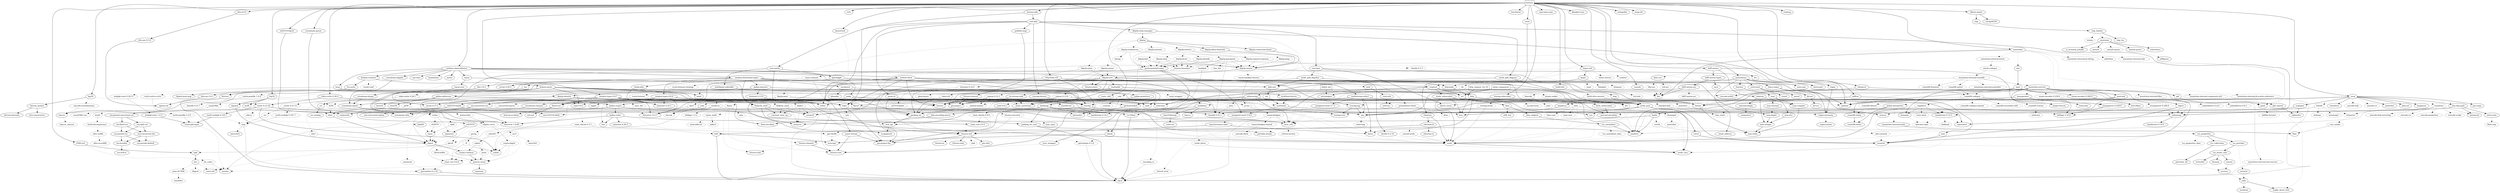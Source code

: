 digraph {
    0 [ label = "hermes" shape = box]
    1 [ label = "http_request_rte_01" shape = box]
    2 [ label = "failed_init" shape = box]
    3 [ label = "sleep_component" shape = box]
    4 [ label = "anyhow" ]
    5 [ label = "bip32" ]
    6 [ label = "bip39" ]
    7 [ label = "blake2b_simd" ]
    8 [ label = "blosc-src" ]
    9 [ label = "build-info" ]
    10 [ label = "cardano-blockchain-types" ]
    11 [ label = "cardano-chain-follower" ]
    12 [ label = "catalyst-types 0.0.7" ]
    13 [ label = "chrono" ]
    14 [ label = "chrono-tz" ]
    15 [ label = "clap" ]
    16 [ label = "console" ]
    17 [ label = "coset" ]
    18 [ label = "crossbeam-queue" ]
    19 [ label = "ctrlc" ]
    20 [ label = "dashmap" ]
    21 [ label = "derive_more" ]
    22 [ label = "dirs 6.0.0" ]
    23 [ label = "ed25519-bip32" ]
    24 [ label = "ed25519-dalek" ]
    25 [ label = "hdf5-metno" ]
    26 [ label = "hermes-ipfs" ]
    27 [ label = "hex" ]
    28 [ label = "hex-literal" ]
    29 [ label = "hmac" ]
    30 [ label = "http-body-util" ]
    31 [ label = "hyper" ]
    32 [ label = "hyper-util" ]
    33 [ label = "iana-time-zone" ]
    34 [ label = "jsonschema" ]
    35 [ label = "keyed-lock" ]
    36 [ label = "libsqlite3-sys" ]
    37 [ label = "libtest-mimic" ]
    38 [ label = "num-traits" ]
    39 [ label = "num_cpus" ]
    40 [ label = "once_cell" ]
    41 [ label = "orx-concurrent-vec" ]
    42 [ label = "pbkdf2" ]
    43 [ label = "rand 0.9.2" ]
    44 [ label = "rayon" ]
    45 [ label = "regex" ]
    46 [ label = "reqwest" ]
    47 [ label = "rustls 0.23.34" ]
    48 [ label = "rusty_ulid" ]
    49 [ label = "saffron" ]
    50 [ label = "serde" ]
    51 [ label = "serde_json" ]
    52 [ label = "sha2" ]
    53 [ label = "stringzilla" ]
    54 [ label = "temp-dir" ]
    55 [ label = "thiserror 2.0.17" ]
    56 [ label = "tokio" ]
    57 [ label = "tokio-rustls 0.26.4" ]
    58 [ label = "tracing" ]
    59 [ label = "tracing-subscriber" ]
    60 [ label = "traitreg" ]
    61 [ label = "url" ]
    62 [ label = "usvg" ]
    63 [ label = "uuid" ]
    64 [ label = "wasmprinter" ]
    65 [ label = "wasmtime" ]
    66 [ label = "wat" ]
    67 [ label = "webpki-roots 1.0.3" ]
    68 [ label = "x509-cert" ]
    69 [ label = "wit-bindgen" ]
    70 [ label = "bs58" ]
    71 [ label = "k256" style = dashed]
    72 [ label = "rand_core 0.6.4" ]
    73 [ label = "ripemd" ]
    74 [ label = "secp256k1" style = dashed]
    75 [ label = "subtle" ]
    76 [ label = "zeroize" ]
    77 [ label = "bitcoin_hashes" ]
    78 [ label = "unicode-normalization" style = dashed]
    79 [ label = "arrayref" ]
    80 [ label = "arrayvec" ]
    81 [ label = "constant_time_eq" ]
    82 [ label = "libz-sys" style = dashed]
    83 [ label = "lz4-sys" style = dashed]
    84 [ label = "zstd-sys" ]
    85 [ label = "bincode" style = dashed]
    86 [ label = "build-info-common" style = dashed]
    87 [ label = "catalyst-types 0.0.6" ]
    88 [ label = "cbork-utils" ]
    89 [ label = "dirs 5.0.1" ]
    90 [ label = "minicbor 0.25.1" ]
    91 [ label = "num-bigint" ]
    92 [ label = "ouroboros" ]
    93 [ label = "pallas-addresses" ]
    94 [ label = "pallas-codec" ]
    95 [ label = "pallas-crypto" ]
    96 [ label = "pallas-primitives" ]
    97 [ label = "pallas-traverse" ]
    98 [ label = "strum 0.26.3" ]
    99 [ label = "cpu-time" ]
    100 [ label = "crossbeam-channel" ]
    101 [ label = "crossbeam-epoch" ]
    102 [ label = "crossbeam-skiplist" ]
    103 [ label = "futures" ]
    104 [ label = "hickory-resolver" ]
    105 [ label = "http" ]
    106 [ label = "humantime" ]
    107 [ label = "memx" ]
    108 [ label = "mithril-client" ]
    109 [ label = "moka" ]
    110 [ label = "tar" ]
    111 [ label = "thiserror 1.0.69" ]
    112 [ label = "tracing-log" ]
    113 [ label = "ureq" ]
    114 [ label = "zstd" ]
    115 [ label = "base64-url" ]
    116 [ label = "fluent-uri" ]
    117 [ label = "strum 0.27.2" ]
    118 [ label = "phf" ]
    119 [ label = "clap_builder" ]
    120 [ label = "libc" ]
    121 [ label = "unicode-width" ]
    122 [ label = "ciborium" ]
    123 [ label = "ciborium-io" ]
    124 [ label = "crossbeam-utils" ]
    125 [ label = "cfg-if" ]
    126 [ label = "hashbrown 0.14.5" ]
    127 [ label = "lock_api" ]
    128 [ label = "parking_lot_core" ]
    129 [ label = "dirs-sys 0.5.0" ]
    130 [ label = "cryptoxide" ]
    131 [ label = "curve25519-dalek" ]
    132 [ label = "ed25519" ]
    133 [ label = "bitflags 2.10.0" ]
    134 [ label = "hdf5-metno-sys" ]
    135 [ label = "hdf5-metno-types" ]
    136 [ label = "ndarray" ]
    137 [ label = "ipld-core" ]
    138 [ label = "rust-ipfs" ]
    139 [ label = "digest" ]
    140 [ label = "bytes" ]
    141 [ label = "futures-core" ]
    142 [ label = "http-body" ]
    143 [ label = "pin-project-lite" ]
    144 [ label = "atomic-waker" style = dashed]
    145 [ label = "futures-channel" ]
    146 [ label = "h2" style = dashed]
    147 [ label = "httparse" style = dashed]
    148 [ label = "httpdate" style = dashed]
    149 [ label = "itoa" ]
    150 [ label = "pin-utils" ]
    151 [ label = "smallvec" ]
    152 [ label = "want" style = dashed]
    153 [ label = "base64 0.22.1" ]
    154 [ label = "futures-util" ]
    155 [ label = "ipnet" ]
    156 [ label = "percent-encoding" ]
    157 [ label = "socket2" style = dashed]
    158 [ label = "tower-service" style = dashed]
    159 [ label = "ahash" ]
    160 [ label = "bytecount" ]
    161 [ label = "email_address" ]
    162 [ label = "fancy-regex" ]
    163 [ label = "fraction" ]
    164 [ label = "idna" ]
    165 [ label = "num-cmp" ]
    166 [ label = "referencing" ]
    167 [ label = "regex-syntax" ]
    168 [ label = "uuid-simd" ]
    169 [ label = "parking_lot" ]
    170 [ label = "anstream" ]
    171 [ label = "anstyle" ]
    172 [ label = "escape8259" ]
    173 [ label = "critical-section" style = dashed]
    174 [ label = "portable-atomic" ]
    175 [ label = "orx-concurrent-option" ]
    176 [ label = "orx-fixed-vec" ]
    177 [ label = "orx-pinned-concurrent-col" ]
    178 [ label = "orx-pinned-vec" ]
    179 [ label = "orx-pseudo-default" ]
    180 [ label = "orx-split-vec" ]
    181 [ label = "rand_chacha 0.9.0" style = dashed]
    182 [ label = "rand_core 0.9.3" ]
    183 [ label = "either" ]
    184 [ label = "rayon-core" ]
    185 [ label = "aho-corasick" style = dashed]
    186 [ label = "memchr" ]
    187 [ label = "regex-automata" ]
    188 [ label = "serde_urlencoded" ]
    189 [ label = "sync_wrapper" ]
    190 [ label = "brotli" style = dashed]
    191 [ label = "brotli-decompressor" style = dashed]
    192 [ label = "log" ]
    193 [ label = "ring" style = dashed]
    194 [ label = "rustls-pki-types" ]
    195 [ label = "rustls-webpki 0.103.7" ]
    196 [ label = "zlib-rs" style = dashed]
    197 [ label = "rand 0.8.5" ]
    198 [ label = "time" style = dashed]
    199 [ label = "nom" ]
    200 [ label = "serde_core" ]
    201 [ label = "ryu" ]
    202 [ label = "mio" style = dashed]
    203 [ label = "tracing-core" ]
    204 [ label = "matchers" style = dashed]
    205 [ label = "nu-ansi-term" style = dashed]
    206 [ label = "sharded-slab" style = dashed]
    207 [ label = "thread_local" style = dashed]
    208 [ label = "tracing-serde" style = dashed]
    209 [ label = "form_urlencoded" ]
    210 [ label = "data-url" ]
    211 [ label = "flate2" ]
    212 [ label = "fontdb" style = dashed]
    213 [ label = "imagesize" ]
    214 [ label = "kurbo" ]
    215 [ label = "pico-args" ]
    216 [ label = "roxmltree" ]
    217 [ label = "rustybuzz" style = dashed]
    218 [ label = "simplecss" ]
    219 [ label = "siphasher" ]
    220 [ label = "strict-num" ]
    221 [ label = "svgtypes" ]
    222 [ label = "tiny-skia-path" ]
    223 [ label = "unicode-bidi" style = dashed]
    224 [ label = "unicode-script" style = dashed]
    225 [ label = "unicode-vo" style = dashed]
    226 [ label = "xmlwriter" ]
    227 [ label = "termcolor" ]
    228 [ label = "wasmparser 0.239.0" ]
    229 [ label = "addr2line" style = dashed]
    230 [ label = "bumpalo" ]
    231 [ label = "encoding_rs" style = dashed]
    232 [ label = "gimli" ]
    233 [ label = "hashbrown 0.15.5" ]
    234 [ label = "indexmap" ]
    235 [ label = "object" ]
    236 [ label = "postcard" ]
    237 [ label = "pulley-interpreter" ]
    238 [ label = "semver" ]
    239 [ label = "target-lexicon" ]
    240 [ label = "wasmtime-environ" ]
    241 [ label = "wasmtime-internal-asm-macros" style = dashed]
    242 [ label = "wasmtime-internal-component-util" style = dashed]
    243 [ label = "wasmtime-internal-cranelift" style = dashed]
    244 [ label = "wasmtime-internal-fiber" style = dashed]
    245 [ label = "wasmtime-internal-jit-debug" style = dashed]
    246 [ label = "wasmtime-internal-jit-icache-coherence" style = dashed]
    247 [ label = "wasmtime-internal-math" ]
    248 [ label = "wasmtime-internal-slab" style = dashed]
    249 [ label = "wasmtime-internal-unwinder" style = dashed]
    250 [ label = "wasmtime-internal-winch" style = dashed]
    251 [ label = "wast" ]
    252 [ label = "const-oid" ]
    253 [ label = "der" ]
    254 [ label = "spki" ]
    255 [ label = "tls_codec" style = dashed]
    256 [ label = "tinyvec" ]
    257 [ label = "ecdsa" style = dashed]
    258 [ label = "elliptic-curve" style = dashed]
    259 [ label = "signature" ]
    260 [ label = "getrandom 0.2.16" ]
    261 [ label = "secp256k1-sys" style = dashed]
    262 [ label = "bitcoin-internals" ]
    263 [ label = "hex-conservative" ]
    264 [ label = "unty" style = dashed]
    265 [ label = "dirs-sys 0.4.1" ]
    266 [ label = "half" ]
    267 [ label = "num-integer" ]
    268 [ label = "aliasable" ]
    269 [ label = "static_assertions" ]
    270 [ label = "base58" ]
    271 [ label = "bech32" ]
    272 [ label = "crc" ]
    273 [ label = "minicbor 0.26.5" ]
    274 [ label = "itertools 0.13.0" ]
    275 [ label = "futures-executor" style = dashed]
    276 [ label = "futures-io" ]
    277 [ label = "futures-sink" ]
    278 [ label = "futures-task" ]
    279 [ label = "hickory-proto" ]
    280 [ label = "lru-cache" ]
    281 [ label = "resolv-conf" style = dashed]
    282 [ label = "rustls 0.21.12" style = dashed]
    283 [ label = "tokio-rustls 0.24.1" style = dashed]
    284 [ label = "fnv" ]
    285 [ label = "flume" style = dashed]
    286 [ label = "slog" ]
    287 [ label = "equivalent" ]
    288 [ label = "tagptr" ]
    289 [ label = "filetime" ]
    290 [ label = "rustls-native-certs" style = dashed]
    291 [ label = "webpki-roots 0.26.11" style = dashed]
    292 [ label = "zstd-safe" ]
    293 [ label = "borrow-or-share" ]
    294 [ label = "ref-cast" ]
    295 [ label = "phf_shared" ]
    296 [ label = "clap_lex" ]
    297 [ label = "strsim" style = dashed]
    298 [ label = "ciborium-ll" ]
    299 [ label = "scopeguard" ]
    300 [ label = "option-ext" ]
    301 [ label = "pkcs8" style = dashed]
    302 [ label = "hdf5-metno-src" style = dashed]
    303 [ label = "ascii" ]
    304 [ label = "matrixmultiply" ]
    305 [ label = "num-complex" ]
    306 [ label = "rawpointer" ]
    307 [ label = "cid" ]
    308 [ label = "serde_bytes" style = dashed]
    309 [ label = "async-rt" ]
    310 [ label = "async-stream" ]
    311 [ label = "asynchronous-codec" ]
    312 [ label = "futures-timeout" ]
    313 [ label = "hkdf" style = dashed]
    314 [ label = "ipld-dagpb" ]
    315 [ label = "libp2p-allow-block-list" ]
    316 [ label = "libp2p-connection-limits" ]
    317 [ label = "libp2p-relay-manager" ]
    318 [ label = "multibase" ]
    319 [ label = "multihash" ]
    320 [ label = "multihash-codetable" ]
    321 [ label = "multihash-derive" ]
    322 [ label = "p256" style = dashed]
    323 [ label = "pem" style = dashed]
    324 [ label = "pollable-map" ]
    325 [ label = "quick-protobuf" ]
    326 [ label = "quick-protobuf-codec" ]
    327 [ label = "rand_chacha 0.3.1" style = dashed]
    328 [ label = "rust-ipns" ]
    329 [ label = "rust-unixfs" ]
    330 [ label = "sec1" style = dashed]
    331 [ label = "serde_ipld_dagcbor" ]
    332 [ label = "serde_ipld_dagjson" ]
    333 [ label = "tracing-futures" ]
    334 [ label = "unsigned-varint 0.8.0" ]
    335 [ label = "web-time" ]
    336 [ label = "block-buffer" style = dashed]
    337 [ label = "crypto-common" ]
    338 [ label = "slab" style = dashed]
    339 [ label = "tokio-util" style = dashed]
    340 [ label = "try-lock" style = dashed]
    341 [ label = "getrandom 0.3.4" style = dashed]
    342 [ label = "zerocopy" ]
    343 [ label = "bit-set" ]
    344 [ label = "lazy_static" style = dashed]
    345 [ label = "num" ]
    346 [ label = "idna_adapter" ]
    347 [ label = "utf8_iter" ]
    348 [ label = "outref" ]
    349 [ label = "vsimd" ]
    350 [ label = "anstyle-parse" ]
    351 [ label = "anstyle-query" style = dashed]
    352 [ label = "colorchoice" ]
    353 [ label = "is_terminal_polyfill" ]
    354 [ label = "utf8parse" ]
    355 [ label = "orx-concurrent-iter" ]
    356 [ label = "orx-iterable" ]
    357 [ label = "ppv-lite86" style = dashed]
    358 [ label = "crossbeam-deque" ]
    359 [ label = "alloc-no-stdlib" style = dashed]
    360 [ label = "alloc-stdlib" style = dashed]
    361 [ label = "value-bag" style = dashed]
    362 [ label = "untrusted" ]
    363 [ label = "deranged" style = dashed]
    364 [ label = "num-conv" style = dashed]
    365 [ label = "powerfmt" style = dashed]
    366 [ label = "time-core" style = dashed]
    367 [ label = "crc32fast" ]
    368 [ label = "miniz_oxide" style = dashed]
    369 [ label = "memmap2" style = dashed]
    370 [ label = "slotmap" style = dashed]
    371 [ label = "ttf-parser" style = dashed]
    372 [ label = "euclid" style = dashed]
    373 [ label = "bytemuck" ]
    374 [ label = "core_maths" style = dashed]
    375 [ label = "unicode-bidi-mirroring" style = dashed]
    376 [ label = "unicode-ccc" style = dashed]
    377 [ label = "unicode-properties" style = dashed]
    378 [ label = "float-cmp" style = dashed]
    379 [ label = "allocator-api2" style = dashed]
    380 [ label = "fallible-iterator" style = dashed]
    381 [ label = "stable_deref_trait" ]
    382 [ label = "foldhash" style = dashed]
    383 [ label = "hashbrown 0.16.0" ]
    384 [ label = "cobs" ]
    385 [ label = "embedded-io 0.4.0" style = dashed]
    386 [ label = "embedded-io 0.6.1" style = dashed]
    387 [ label = "cranelift-bitset" ]
    388 [ label = "cranelift-entity" ]
    389 [ label = "wasm-encoder 0.239.0" style = dashed]
    390 [ label = "cranelift-codegen" style = dashed]
    391 [ label = "cranelift-control" style = dashed]
    392 [ label = "cranelift-frontend" style = dashed]
    393 [ label = "cranelift-native" style = dashed]
    394 [ label = "itertools 0.14.0" style = dashed]
    395 [ label = "libm" ]
    396 [ label = "winch-codegen" style = dashed]
    397 [ label = "leb128fmt" ]
    398 [ label = "wasm-encoder 0.240.0" ]
    399 [ label = "flagset" style = dashed]
    400 [ label = "pem-rfc7468" style = dashed]
    401 [ label = "base64ct" style = dashed]
    402 [ label = "tinyvec_macros" style = dashed]
    403 [ label = "rfc6979" style = dashed]
    404 [ label = "base16ct" style = dashed]
    405 [ label = "crypto-bigint" style = dashed]
    406 [ label = "ff" style = dashed]
    407 [ label = "generic-array" ]
    408 [ label = "group" style = dashed]
    409 [ label = "crc-catalog" ]
    410 [ label = "data-encoding" ]
    411 [ label = "rustls-pemfile 1.0.4" style = dashed]
    412 [ label = "linked-hash-map" ]
    413 [ label = "rustls-webpki 0.101.7" style = dashed]
    414 [ label = "sct" style = dashed]
    415 [ label = "nanorand" style = dashed]
    416 [ label = "spin" style = dashed]
    417 [ label = "erased-serde" style = dashed]
    418 [ label = "rustls-pemfile 2.2.0" style = dashed]
    419 [ label = "core2" ]
    420 [ label = "pin-project" ]
    421 [ label = "libp2p-core" ]
    422 [ label = "libp2p-identity" ]
    423 [ label = "libp2p-swarm" ]
    424 [ label = "libp2p" ]
    425 [ label = "base-x" ]
    426 [ label = "base256emoji" ]
    427 [ label = "data-encoding-macro" ]
    428 [ label = "blake2s_simd" style = dashed]
    429 [ label = "blake3" style = dashed]
    430 [ label = "sha1" style = dashed]
    431 [ label = "sha3" style = dashed]
    432 [ label = "strobe-rs" style = dashed]
    433 [ label = "primeorder" style = dashed]
    434 [ label = "byteorder" ]
    435 [ label = "cbor4ii 0.2.14" ]
    436 [ label = "typenum" ]
    437 [ label = "bit-vec" ]
    438 [ label = "num-iter" ]
    439 [ label = "num-rational" ]
    440 [ label = "icu_normalizer" ]
    441 [ label = "icu_properties" ]
    442 [ label = "orx-self-or" ]
    443 [ label = "adler2" style = dashed]
    444 [ label = "simd-adler32" style = dashed]
    445 [ label = "cranelift-assembler-x64" style = dashed]
    446 [ label = "cranelift-bforest" style = dashed]
    447 [ label = "cranelift-codegen-shared" style = dashed]
    448 [ label = "regalloc2" style = dashed]
    449 [ label = "rustc-hash" style = dashed]
    450 [ label = "arbitrary" style = dashed]
    451 [ label = "wasmparser 0.240.0" style = dashed]
    452 [ label = "base64 0.21.7" style = dashed]
    453 [ label = "futures-timer" ]
    454 [ label = "multiaddr" ]
    455 [ label = "multistream-select" ]
    456 [ label = "rw-stream-sink" ]
    457 [ label = "asn1_der" style = dashed]
    458 [ label = "lru" ]
    459 [ label = "wasm-bindgen-futures" style = dashed]
    460 [ label = "libp2p-autonat" style = dashed]
    461 [ label = "libp2p-dcutr" style = dashed]
    462 [ label = "libp2p-gossipsub" style = dashed]
    463 [ label = "libp2p-identify" style = dashed]
    464 [ label = "libp2p-kad" style = dashed]
    465 [ label = "libp2p-metrics" style = dashed]
    466 [ label = "libp2p-noise" style = dashed]
    467 [ label = "libp2p-ping" style = dashed]
    468 [ label = "libp2p-pnet" style = dashed]
    469 [ label = "libp2p-relay" style = dashed]
    470 [ label = "libp2p-rendezvous" style = dashed]
    471 [ label = "libp2p-request-response" style = dashed]
    472 [ label = "libp2p-yamux" style = dashed]
    473 [ label = "const-str" ]
    474 [ label = "keccak" style = dashed]
    475 [ label = "bitflags 1.3.2" style = dashed]
    476 [ label = "icu_collections" ]
    477 [ label = "icu_normalizer_data" style = dashed]
    478 [ label = "icu_provider" ]
    479 [ label = "zerovec" ]
    480 [ label = "icu_locale_core" ]
    481 [ label = "icu_properties_data" style = dashed]
    482 [ label = "zerotrie" ]
    483 [ label = "gloo-timers" style = dashed]
    484 [ label = "send_wrapper" style = dashed]
    485 [ label = "unsigned-varint 0.7.2" ]
    486 [ label = "js-sys" style = dashed]
    487 [ label = "wasm-bindgen" style = dashed]
    488 [ label = "futures-bounded" style = dashed]
    489 [ label = "async-channel" style = dashed]
    490 [ label = "hashlink" style = dashed]
    491 [ label = "hex_fmt" style = dashed]
    492 [ label = "uint" style = dashed]
    493 [ label = "prometheus-client" style = dashed]
    494 [ label = "x25519-dalek" style = dashed]
    495 [ label = "salsa20" style = dashed]
    496 [ label = "bimap" style = dashed]
    497 [ label = "cbor4ii 0.3.3" style = dashed]
    498 [ label = "yamux 0.12.1" style = dashed]
    499 [ label = "yamux 0.13.8" style = dashed]
    500 [ label = "potential_utf" ]
    501 [ label = "yoke" ]
    502 [ label = "zerofrom" ]
    503 [ label = "writeable" ]
    504 [ label = "litemap" ]
    505 [ label = "tinystr" ]
    506 [ label = "wasm-bindgen-shared" style = dashed]
    507 [ label = "concurrent-queue" style = dashed]
    508 [ label = "event-listener-strategy" style = dashed]
    509 [ label = "crunchy" style = dashed]
    510 [ label = "dtoa" style = dashed]
    511 [ label = "cipher" style = dashed]
    512 [ label = "nohash-hasher" style = dashed]
    513 [ label = "unicode-ident" style = dashed]
    514 [ label = "event-listener" style = dashed]
    515 [ label = "inout" style = dashed]
    0 -> 5 [ ]
    0 -> 6 [ ]
    0 -> 9 [ ]
    0 -> 11 [ ]
    0 -> 12 [ ]
    0 -> 14 [ ]
    0 -> 16 [ ]
    0 -> 17 [ ]
    0 -> 18 [ ]
    0 -> 19 [ ]
    0 -> 22 [ ]
    0 -> 23 [ ]
    0 -> 25 [ ]
    0 -> 26 [ ]
    0 -> 28 [ ]
    0 -> 30 [ ]
    0 -> 32 [ ]
    0 -> 33 [ ]
    0 -> 34 [ ]
    0 -> 35 [ ]
    0 -> 36 [ ]
    0 -> 37 [ ]
    0 -> 48 [ ]
    0 -> 49 [ ]
    0 -> 53 [ ]
    0 -> 54 [ ]
    0 -> 57 [ ]
    0 -> 59 [ ]
    0 -> 60 [ ]
    0 -> 62 [ ]
    0 -> 65 [ ]
    0 -> 68 [ ]
    1 -> 51 [ ]
    1 -> 61 [ ]
    1 -> 69 [ ]
    2 -> 69 [ ]
    3 -> 51 [ ]
    3 -> 61 [ ]
    3 -> 69 [ ]
    5 -> 70 [ ]
    5 -> 71 [ style = dotted]
    5 -> 42 [ style = dotted]
    5 -> 73 [ ]
    5 -> 74 [ style = dotted]
    6 -> 77 [ ]
    6 -> 50 [ style = dotted]
    6 -> 78 [ style = dotted]
    7 -> 79 [ ]
    7 -> 80 [ ]
    7 -> 81 [ ]
    8 -> 82 [ style = dotted]
    8 -> 83 [ style = dotted]
    8 -> 84 [ style = dotted]
    9 -> 85 [ style = dotted]
    9 -> 86 [ style = dotted]
    10 -> 4 [ ]
    10 -> 7 [ ]
    10 -> 87 [ ]
    10 -> 88 [ ]
    10 -> 20 [ ]
    10 -> 89 [ ]
    10 -> 91 [ ]
    10 -> 92 [ ]
    10 -> 97 [ ]
    10 -> 98 [ ]
    11 -> 10 [ ]
    11 -> 99 [ ]
    11 -> 102 [ ]
    11 -> 104 [ ]
    11 -> 106 [ ]
    11 -> 107 [ ]
    11 -> 108 [ ]
    11 -> 109 [ ]
    11 -> 44 [ ]
    11 -> 112 [ ]
    11 -> 113 [ ]
    12 -> 115 [ ]
    12 -> 13 [ ]
    12 -> 24 [ ]
    12 -> 116 [ ]
    12 -> 90 [ ]
    12 -> 41 [ ]
    12 -> 117 [ ]
    12 -> 55 [ ]
    12 -> 58 [ ]
    12 -> 63 [ ]
    13 -> 38 [ ]
    13 -> 50 [ style = dotted]
    14 -> 13 [ ]
    14 -> 118 [ ]
    15 -> 119 [ ]
    16 -> 120 [ style = dotted]
    16 -> 40 [ style = dotted]
    16 -> 121 [ style = dotted]
    17 -> 122 [ ]
    18 -> 124 [ ]
    20 -> 124 [ ]
    20 -> 126 [ ]
    20 -> 127 [ ]
    20 -> 40 [ ]
    20 -> 128 [ ]
    22 -> 129 [ ]
    23 -> 130 [ ]
    24 -> 131 [ ]
    24 -> 132 [ ]
    24 -> 52 [ ]
    25 -> 133 [ ]
    25 -> 8 [ style = dotted]
    25 -> 135 [ ]
    25 -> 136 [ ]
    26 -> 138 [ ]
    26 -> 56 [ ]
    29 -> 139 [ ]
    30 -> 141 [ ]
    30 -> 142 [ ]
    30 -> 143 [ ]
    31 -> 146 [ style = dotted]
    31 -> 142 [ ]
    31 -> 147 [ style = dotted]
    31 -> 148 [ style = dotted]
    31 -> 152 [ style = dotted]
    32 -> 153 [ style = dotted]
    32 -> 31 [ ]
    32 -> 155 [ style = dotted]
    32 -> 120 [ style = dotted]
    32 -> 156 [ style = dotted]
    32 -> 157 [ style = dotted]
    32 -> 158 [ style = dotted]
    34 -> 160 [ ]
    34 -> 161 [ ]
    34 -> 162 [ ]
    34 -> 163 [ ]
    34 -> 165 [ ]
    34 -> 166 [ ]
    34 -> 45 [ ]
    34 -> 46 [ style = dotted]
    34 -> 168 [ ]
    35 -> 56 [ style = dotted]
    37 -> 15 [ ]
    37 -> 172 [ ]
    40 -> 173 [ style = dotted]
    40 -> 174 [ style = dotted]
    41 -> 175 [ ]
    41 -> 177 [ ]
    41 -> 50 [ style = dotted]
    42 -> 29 [ style = dotted]
    43 -> 181 [ style = dotted]
    44 -> 183 [ ]
    44 -> 184 [ ]
    45 -> 187 [ ]
    46 -> 153 [ ]
    46 -> 154 [ style = dotted]
    46 -> 105 [ ]
    46 -> 51 [ style = dotted]
    46 -> 188 [ ]
    46 -> 189 [ ]
    46 -> 61 [ ]
    47 -> 190 [ style = dotted]
    47 -> 192 [ style = dotted]
    47 -> 40 [ ]
    47 -> 195 [ ]
    47 -> 75 [ ]
    47 -> 196 [ style = dotted]
    48 -> 197 [ style = dotted]
    48 -> 198 [ style = dotted]
    49 -> 13 [ ]
    49 -> 199 [ ]
    50 -> 200 [ ]
    51 -> 149 [ ]
    51 -> 186 [ ]
    51 -> 201 [ ]
    51 -> 200 [ ]
    52 -> 139 [ ]
    56 -> 140 [ style = dotted]
    56 -> 202 [ style = dotted]
    56 -> 169 [ style = dotted]
    56 -> 143 [ ]
    57 -> 47 [ ]
    57 -> 56 [ ]
    58 -> 192 [ style = dotted]
    58 -> 143 [ ]
    58 -> 203 [ ]
    59 -> 204 [ style = dotted]
    59 -> 205 [ style = dotted]
    59 -> 51 [ style = dotted]
    59 -> 206 [ style = dotted]
    59 -> 151 [ style = dotted]
    59 -> 207 [ style = dotted]
    59 -> 198 [ style = dotted]
    59 -> 58 [ style = dotted]
    59 -> 112 [ style = dotted]
    59 -> 208 [ style = dotted]
    61 -> 209 [ ]
    61 -> 164 [ ]
    62 -> 153 [ ]
    62 -> 210 [ ]
    62 -> 211 [ ]
    62 -> 212 [ style = dotted]
    62 -> 213 [ ]
    62 -> 215 [ ]
    62 -> 216 [ ]
    62 -> 217 [ style = dotted]
    62 -> 218 [ ]
    62 -> 221 [ ]
    62 -> 222 [ ]
    62 -> 223 [ style = dotted]
    62 -> 225 [ style = dotted]
    62 -> 226 [ ]
    63 -> 50 [ style = dotted]
    64 -> 4 [ ]
    64 -> 227 [ ]
    64 -> 228 [ ]
    65 -> 229 [ style = dotted]
    65 -> 231 [ style = dotted]
    65 -> 120 [ ]
    65 -> 40 [ style = dotted]
    65 -> 244 [ style = dotted]
    65 -> 245 [ style = dotted]
    65 -> 246 [ style = dotted]
    65 -> 248 [ style = dotted]
    65 -> 250 [ style = dotted]
    65 -> 66 [ style = dotted]
    66 -> 251 [ ]
    67 -> 194 [ ]
    68 -> 254 [ ]
    68 -> 255 [ style = dotted]
    69 -> 133 [ style = dotted]
    69 -> 103 [ style = dotted]
    69 -> 40 [ style = dotted]
    70 -> 52 [ style = dotted]
    70 -> 256 [ style = dotted]
    71 -> 257 [ style = dotted]
    71 -> 40 [ style = dotted]
    71 -> 52 [ style = dotted]
    72 -> 260 [ style = dotted]
    73 -> 139 [ ]
    74 -> 261 [ style = dashed]
    77 -> 262 [ ]
    77 -> 263 [ ]
    78 -> 256 [ style = dashed]
    82 -> 120 [ style = dotted]
    83 -> 120 [ style = dashed]
    85 -> 50 [ style = dotted]
    85 -> 264 [ style = dashed]
    86 -> 13 [ style = dashed]
    86 -> 21 [ style = dashed]
    86 -> 238 [ style = dashed]
    87 -> 115 [ ]
    87 -> 13 [ ]
    87 -> 24 [ ]
    87 -> 116 [ ]
    87 -> 90 [ ]
    87 -> 41 [ ]
    87 -> 117 [ ]
    87 -> 55 [ ]
    87 -> 58 [ ]
    87 -> 63 [ ]
    88 -> 90 [ ]
    89 -> 265 [ ]
    90 -> 266 [ style = dotted]
    91 -> 267 [ ]
    92 -> 268 [ ]
    92 -> 269 [ ]
    93 -> 270 [ ]
    93 -> 271 [ ]
    93 -> 272 [ ]
    93 -> 95 [ ]
    94 -> 27 [ ]
    94 -> 273 [ ]
    94 -> 50 [ ]
    94 -> 111 [ ]
    95 -> 130 [ ]
    95 -> 94 [ ]
    95 -> 182 [ ]
    96 -> 95 [ ]
    96 -> 51 [ style = dotted]
    97 -> 274 [ ]
    97 -> 93 [ ]
    97 -> 96 [ ]
    100 -> 124 [ ]
    101 -> 124 [ ]
    102 -> 101 [ ]
    103 -> 275 [ style = dotted]
    104 -> 279 [ ]
    104 -> 280 [ ]
    104 -> 281 [ style = dotted]
    105 -> 140 [ ]
    105 -> 284 [ ]
    105 -> 149 [ ]
    108 -> 13 [ ]
    108 -> 211 [ style = dotted]
    108 -> 285 [ style = dotted]
    108 -> 103 [ ]
    108 -> 46 [ ]
    108 -> 238 [ ]
    108 -> 286 [ ]
    108 -> 117 [ ]
    108 -> 110 [ style = dotted]
    108 -> 55 [ ]
    108 -> 56 [ ]
    108 -> 63 [ ]
    108 -> 114 [ style = dotted]
    109 -> 100 [ ]
    109 -> 101 [ ]
    109 -> 287 [ ]
    109 -> 169 [ ]
    109 -> 174 [ ]
    109 -> 288 [ ]
    109 -> 63 [ ]
    110 -> 289 [ ]
    112 -> 192 [ ]
    112 -> 203 [ ]
    113 -> 153 [ ]
    113 -> 211 [ style = dotted]
    113 -> 47 [ style = dotted]
    113 -> 290 [ style = dotted]
    113 -> 61 [ ]
    113 -> 291 [ style = dotted]
    114 -> 292 [ ]
    115 -> 153 [ ]
    116 -> 293 [ ]
    116 -> 294 [ ]
    116 -> 50 [ style = dotted]
    118 -> 295 [ ]
    119 -> 170 [ style = dotted]
    119 -> 296 [ ]
    119 -> 297 [ style = dotted]
    122 -> 298 [ ]
    122 -> 50 [ ]
    126 -> 159 [ style = dotted]
    127 -> 299 [ ]
    128 -> 125 [ ]
    128 -> 151 [ ]
    129 -> 300 [ ]
    131 -> 139 [ style = dotted]
    132 -> 301 [ style = dotted]
    132 -> 50 [ style = dotted]
    132 -> 259 [ ]
    134 -> 302 [ style = dotted]
    134 -> 120 [ ]
    134 -> 169 [ ]
    135 -> 303 [ ]
    135 -> 134 [ ]
    136 -> 304 [ ]
    136 -> 305 [ ]
    136 -> 267 [ ]
    137 -> 307 [ ]
    138 -> 309 [ ]
    138 -> 310 [ ]
    138 -> 234 [ ]
    138 -> 317 [ ]
    138 -> 323 [ style = dotted]
    138 -> 324 [ ]
    138 -> 328 [ ]
    138 -> 329 [ ]
    138 -> 332 [ ]
    138 -> 333 [ ]
    139 -> 336 [ style = dotted]
    139 -> 252 [ style = dotted]
    139 -> 337 [ ]
    139 -> 75 [ style = dotted]
    140 -> 50 [ style = dotted]
    142 -> 105 [ ]
    145 -> 141 [ ]
    145 -> 277 [ style = dotted]
    146 -> 144 [ style = dashed]
    146 -> 105 [ style = dashed]
    146 -> 234 [ style = dashed]
    146 -> 339 [ style = dashed]
    146 -> 58 [ style = dashed]
    151 -> 50 [ style = dotted]
    152 -> 340 [ style = dashed]
    154 -> 145 [ style = dotted]
    154 -> 276 [ style = dotted]
    154 -> 278 [ ]
    154 -> 186 [ style = dotted]
    154 -> 143 [ ]
    154 -> 150 [ ]
    154 -> 338 [ style = dotted]
    159 -> 341 [ style = dotted]
    159 -> 50 [ style = dotted]
    159 -> 342 [ ]
    161 -> 50 [ style = dotted]
    162 -> 343 [ ]
    162 -> 187 [ ]
    163 -> 344 [ style = dotted]
    163 -> 345 [ ]
    164 -> 346 [ ]
    164 -> 347 [ ]
    166 -> 159 [ ]
    166 -> 116 [ ]
    166 -> 40 [ ]
    166 -> 169 [ ]
    166 -> 156 [ ]
    166 -> 51 [ ]
    168 -> 348 [ ]
    168 -> 63 [ style = dotted]
    168 -> 349 [ ]
    169 -> 127 [ ]
    169 -> 128 [ ]
    170 -> 171 [ ]
    170 -> 350 [ ]
    170 -> 351 [ style = dotted]
    170 -> 352 [ ]
    170 -> 353 [ ]
    176 -> 355 [ ]
    176 -> 178 [ ]
    177 -> 176 [ ]
    177 -> 180 [ ]
    178 -> 356 [ ]
    178 -> 179 [ ]
    180 -> 355 [ ]
    180 -> 178 [ ]
    181 -> 357 [ style = dashed]
    181 -> 182 [ style = dashed]
    182 -> 341 [ style = dotted]
    184 -> 358 [ ]
    185 -> 186 [ style = dotted]
    187 -> 185 [ style = dotted]
    187 -> 167 [ style = dotted]
    188 -> 209 [ ]
    188 -> 149 [ ]
    188 -> 201 [ ]
    188 -> 50 [ ]
    189 -> 141 [ style = dotted]
    190 -> 191 [ style = dashed]
    191 -> 360 [ style = dotted]
    192 -> 361 [ style = dotted]
    193 -> 260 [ style = dashed]
    193 -> 362 [ style = dashed]
    194 -> 76 [ style = dotted]
    195 -> 193 [ style = dotted]
    195 -> 194 [ ]
    197 -> 327 [ style = dotted]
    198 -> 363 [ style = dashed]
    198 -> 149 [ style = dotted]
    198 -> 364 [ style = dashed]
    198 -> 50 [ style = dotted]
    198 -> 366 [ style = dashed]
    199 -> 186 [ ]
    203 -> 40 [ style = dotted]
    204 -> 187 [ style = dashed]
    206 -> 344 [ style = dashed]
    207 -> 125 [ style = dashed]
    208 -> 50 [ style = dashed]
    208 -> 203 [ style = dashed]
    209 -> 156 [ ]
    211 -> 367 [ ]
    211 -> 368 [ style = dotted]
    212 -> 192 [ style = dashed]
    212 -> 369 [ style = dotted]
    212 -> 370 [ style = dashed]
    212 -> 256 [ style = dashed]
    212 -> 371 [ style = dashed]
    214 -> 80 [ ]
    214 -> 372 [ style = dotted]
    214 -> 151 [ ]
    217 -> 133 [ style = dashed]
    217 -> 373 [ style = dashed]
    217 -> 192 [ style = dashed]
    217 -> 151 [ style = dashed]
    217 -> 371 [ style = dashed]
    217 -> 375 [ style = dashed]
    217 -> 376 [ style = dashed]
    217 -> 377 [ style = dashed]
    217 -> 224 [ style = dashed]
    218 -> 192 [ ]
    220 -> 378 [ style = dotted]
    221 -> 214 [ ]
    221 -> 219 [ ]
    222 -> 79 [ ]
    222 -> 373 [ ]
    222 -> 220 [ ]
    228 -> 133 [ ]
    228 -> 233 [ style = dotted]
    228 -> 234 [ style = dotted]
    228 -> 238 [ style = dotted]
    229 -> 232 [ style = dashed]
    230 -> 379 [ style = dotted]
    231 -> 125 [ style = dashed]
    232 -> 380 [ style = dotted]
    232 -> 234 [ style = dotted]
    232 -> 381 [ style = dotted]
    233 -> 379 [ style = dotted]
    233 -> 287 [ style = dotted]
    233 -> 382 [ style = dotted]
    233 -> 50 [ style = dotted]
    234 -> 287 [ ]
    234 -> 383 [ ]
    234 -> 200 [ style = dotted]
    235 -> 367 [ style = dotted]
    235 -> 233 [ style = dotted]
    235 -> 234 [ style = dotted]
    235 -> 186 [ ]
    236 -> 384 [ ]
    236 -> 385 [ style = dotted]
    236 -> 386 [ style = dotted]
    236 -> 50 [ ]
    237 -> 387 [ ]
    237 -> 192 [ ]
    237 -> 247 [ style = dotted]
    238 -> 200 [ style = dotted]
    240 -> 388 [ ]
    240 -> 232 [ ]
    240 -> 192 [ ]
    240 -> 235 [ ]
    240 -> 236 [ ]
    240 -> 151 [ ]
    240 -> 239 [ ]
    240 -> 389 [ style = dotted]
    240 -> 64 [ style = dotted]
    240 -> 242 [ style = dotted]
    241 -> 125 [ style = dashed]
    243 -> 392 [ style = dashed]
    243 -> 393 [ style = dashed]
    243 -> 394 [ style = dashed]
    243 -> 240 [ style = dashed]
    243 -> 249 [ style = dashed]
    244 -> 4 [ style = dashed]
    244 -> 241 [ style = dashed]
    246 -> 4 [ style = dashed]
    246 -> 125 [ style = dashed]
    247 -> 395 [ ]
    249 -> 4 [ style = dashed]
    249 -> 390 [ style = dotted]
    249 -> 235 [ style = dashed]
    250 -> 396 [ style = dashed]
    251 -> 230 [ ]
    251 -> 186 [ ]
    251 -> 121 [ ]
    251 -> 398 [ ]
    253 -> 252 [ style = dotted]
    253 -> 399 [ style = dotted]
    253 -> 400 [ style = dotted]
    253 -> 76 [ style = dotted]
    254 -> 253 [ ]
    255 -> 76 [ style = dashed]
    256 -> 402 [ style = dotted]
    257 -> 258 [ style = dashed]
    257 -> 403 [ style = dotted]
    257 -> 259 [ style = dashed]
    258 -> 405 [ style = dashed]
    258 -> 139 [ style = dotted]
    258 -> 408 [ style = dotted]
    258 -> 330 [ style = dotted]
    259 -> 139 [ style = dotted]
    260 -> 125 [ ]
    265 -> 300 [ ]
    266 -> 125 [ ]
    266 -> 342 [ ]
    267 -> 38 [ ]
    272 -> 409 [ ]
    273 -> 266 [ style = dotted]
    274 -> 183 [ ]
    275 -> 154 [ style = dashed]
    275 -> 39 [ style = dotted]
    279 -> 410 [ ]
    279 -> 154 [ ]
    279 -> 155 [ ]
    279 -> 197 [ ]
    279 -> 411 [ style = dotted]
    279 -> 111 [ ]
    279 -> 256 [ ]
    279 -> 283 [ style = dotted]
    279 -> 58 [ ]
    279 -> 61 [ ]
    280 -> 412 [ ]
    282 -> 192 [ style = dotted]
    282 -> 413 [ style = dashed]
    282 -> 414 [ style = dashed]
    283 -> 282 [ style = dashed]
    283 -> 56 [ style = dashed]
    285 -> 141 [ style = dotted]
    285 -> 277 [ style = dotted]
    285 -> 415 [ style = dotted]
    285 -> 416 [ style = dashed]
    286 -> 4 [ style = dotted]
    286 -> 417 [ style = dotted]
    289 -> 125 [ ]
    290 -> 418 [ style = dashed]
    291 -> 67 [ style = dashed]
    292 -> 84 [ ]
    295 -> 219 [ ]
    298 -> 123 [ ]
    298 -> 266 [ ]
    301 -> 254 [ style = dashed]
    304 -> 306 [ ]
    305 -> 38 [ ]
    307 -> 318 [ style = dotted]
    307 -> 319 [ ]
    307 -> 308 [ style = dotted]
    308 -> 200 [ style = dashed]
    309 -> 103 [ ]
    309 -> 169 [ ]
    310 -> 141 [ ]
    310 -> 143 [ ]
    311 -> 140 [ ]
    311 -> 154 [ ]
    312 -> 103 [ ]
    312 -> 420 [ ]
    313 -> 29 [ style = dashed]
    314 -> 137 [ ]
    314 -> 325 [ ]
    314 -> 111 [ ]
    315 -> 423 [ ]
    316 -> 423 [ ]
    317 -> 4 [ ]
    317 -> 424 [ ]
    318 -> 425 [ ]
    318 -> 426 [ ]
    318 -> 427 [ ]
    319 -> 419 [ ]
    319 -> 334 [ ]
    320 -> 7 [ style = dotted]
    320 -> 428 [ style = dotted]
    320 -> 429 [ style = dotted]
    320 -> 321 [ ]
    320 -> 73 [ style = dotted]
    320 -> 430 [ style = dotted]
    320 -> 52 [ style = dotted]
    320 -> 431 [ style = dotted]
    320 -> 432 [ style = dotted]
    321 -> 319 [ ]
    322 -> 257 [ style = dotted]
    322 -> 433 [ style = dotted]
    322 -> 52 [ style = dotted]
    323 -> 153 [ style = dashed]
    323 -> 200 [ style = dotted]
    324 -> 312 [ ]
    325 -> 434 [ ]
    326 -> 325 [ ]
    326 -> 111 [ ]
    326 -> 334 [ ]
    327 -> 357 [ style = dashed]
    327 -> 72 [ style = dashed]
    328 -> 13 [ ]
    328 -> 21 [ ]
    328 -> 422 [ style = dotted]
    328 -> 331 [ ]
    329 -> 183 [ ]
    329 -> 289 [ style = dotted]
    329 -> 314 [ ]
    329 -> 320 [ ]
    330 -> 404 [ style = dotted]
    330 -> 407 [ style = dotted]
    330 -> 301 [ style = dotted]
    330 -> 75 [ style = dotted]
    331 -> 435 [ ]
    331 -> 137 [ ]
    331 -> 299 [ ]
    332 -> 137 [ ]
    332 -> 51 [ ]
    333 -> 103 [ style = dotted]
    333 -> 420 [ style = dotted]
    333 -> 58 [ ]
    334 -> 311 [ style = dotted]
    336 -> 407 [ style = dashed]
    337 -> 407 [ ]
    337 -> 72 [ style = dotted]
    339 -> 154 [ style = dotted]
    339 -> 233 [ style = dotted]
    339 -> 56 [ style = dashed]
    341 -> 125 [ style = dashed]
    343 -> 437 [ ]
    345 -> 305 [ ]
    345 -> 438 [ ]
    345 -> 439 [ ]
    346 -> 440 [ ]
    350 -> 354 [ style = dotted]
    355 -> 356 [ ]
    355 -> 179 [ ]
    356 -> 442 [ ]
    357 -> 342 [ style = dashed]
    358 -> 101 [ ]
    360 -> 359 [ style = dashed]
    363 -> 365 [ style = dotted]
    363 -> 200 [ style = dotted]
    367 -> 125 [ ]
    368 -> 443 [ style = dashed]
    368 -> 444 [ style = dotted]
    371 -> 374 [ style = dotted]
    372 -> 38 [ style = dashed]
    374 -> 395 [ style = dashed]
    384 -> 55 [ ]
    387 -> 50 [ style = dotted]
    388 -> 387 [ ]
    389 -> 397 [ style = dashed]
    389 -> 228 [ style = dotted]
    390 -> 445 [ style = dashed]
    390 -> 446 [ style = dashed]
    390 -> 447 [ style = dashed]
    390 -> 391 [ style = dashed]
    390 -> 232 [ style = dotted]
    390 -> 237 [ style = dotted]
    390 -> 448 [ style = dashed]
    390 -> 239 [ style = dashed]
    391 -> 450 [ style = dotted]
    392 -> 390 [ style = dashed]
    393 -> 390 [ style = dashed]
    394 -> 183 [ style = dashed]
    396 -> 243 [ style = dashed]
    398 -> 397 [ ]
    398 -> 451 [ style = dotted]
    400 -> 401 [ style = dashed]
    403 -> 29 [ style = dashed]
    405 -> 407 [ style = dotted]
    405 -> 72 [ style = dotted]
    405 -> 75 [ style = dashed]
    406 -> 72 [ style = dashed]
    406 -> 75 [ style = dashed]
    407 -> 436 [ ]
    407 -> 76 [ style = dotted]
    408 -> 406 [ style = dashed]
    411 -> 452 [ style = dashed]
    413 -> 193 [ style = dashed]
    414 -> 193 [ style = dashed]
    415 -> 260 [ style = dotted]
    416 -> 127 [ style = dotted]
    417 -> 50 [ style = dashed]
    418 -> 194 [ style = dashed]
    419 -> 186 [ ]
    421 -> 183 [ ]
    421 -> 284 [ ]
    421 -> 453 [ ]
    421 -> 454 [ ]
    421 -> 455 [ ]
    421 -> 169 [ ]
    421 -> 456 [ ]
    421 -> 335 [ ]
    422 -> 457 [ style = dotted]
    422 -> 70 [ style = dotted]
    422 -> 24 [ style = dotted]
    422 -> 313 [ style = dotted]
    422 -> 71 [ style = dotted]
    422 -> 319 [ style = dotted]
    422 -> 322 [ style = dotted]
    422 -> 325 [ ]
    422 -> 197 [ style = dotted]
    422 -> 55 [ style = dotted]
    422 -> 58 [ ]
    423 -> 421 [ ]
    423 -> 458 [ ]
    423 -> 459 [ style = dotted]
    424 -> 315 [ ]
    424 -> 460 [ style = dotted]
    424 -> 316 [ ]
    424 -> 465 [ style = dotted]
    424 -> 466 [ style = dotted]
    424 -> 468 [ style = dotted]
    424 -> 470 [ style = dotted]
    424 -> 472 [ style = dotted]
    426 -> 473 [ ]
    427 -> 410 [ ]
    428 -> 79 [ style = dashed]
    428 -> 80 [ style = dashed]
    428 -> 81 [ style = dashed]
    429 -> 79 [ style = dashed]
    429 -> 80 [ style = dashed]
    429 -> 125 [ style = dashed]
    429 -> 81 [ style = dashed]
    430 -> 139 [ style = dashed]
    431 -> 139 [ style = dashed]
    431 -> 474 [ style = dashed]
    432 -> 475 [ style = dashed]
    432 -> 434 [ style = dashed]
    432 -> 474 [ style = dashed]
    432 -> 75 [ style = dashed]
    432 -> 76 [ style = dashed]
    433 -> 258 [ style = dashed]
    435 -> 50 [ style = dotted]
    438 -> 267 [ ]
    439 -> 91 [ style = dotted]
    440 -> 477 [ style = dotted]
    440 -> 441 [ style = dotted]
    440 -> 151 [ ]
    441 -> 476 [ ]
    441 -> 481 [ style = dotted]
    441 -> 478 [ ]
    446 -> 388 [ style = dashed]
    448 -> 230 [ style = dashed]
    448 -> 233 [ style = dashed]
    448 -> 192 [ style = dashed]
    448 -> 449 [ style = dashed]
    448 -> 151 [ style = dashed]
    451 -> 133 [ style = dashed]
    451 -> 234 [ style = dotted]
    451 -> 238 [ style = dotted]
    453 -> 483 [ style = dotted]
    453 -> 484 [ style = dotted]
    454 -> 79 [ ]
    454 -> 422 [ ]
    454 -> 318 [ ]
    454 -> 269 [ ]
    454 -> 61 [ style = dotted]
    455 -> 140 [ ]
    455 -> 103 [ ]
    455 -> 192 [ ]
    455 -> 420 [ ]
    455 -> 151 [ ]
    455 -> 485 [ ]
    456 -> 103 [ ]
    456 -> 420 [ ]
    456 -> 269 [ ]
    458 -> 233 [ style = dotted]
    459 -> 486 [ style = dashed]
    460 -> 471 [ style = dotted]
    460 -> 326 [ style = dashed]
    461 -> 488 [ style = dashed]
    461 -> 423 [ style = dashed]
    461 -> 326 [ style = dashed]
    462 -> 489 [ style = dashed]
    462 -> 153 [ style = dashed]
    462 -> 490 [ style = dashed]
    462 -> 491 [ style = dashed]
    462 -> 423 [ style = dashed]
    462 -> 326 [ style = dashed]
    462 -> 45 [ style = dashed]
    463 -> 488 [ style = dashed]
    463 -> 423 [ style = dashed]
    463 -> 326 [ style = dashed]
    464 -> 488 [ style = dashed]
    464 -> 423 [ style = dashed]
    464 -> 326 [ style = dashed]
    464 -> 492 [ style = dashed]
    465 -> 461 [ style = dotted]
    465 -> 462 [ style = dotted]
    465 -> 463 [ style = dotted]
    465 -> 464 [ style = dotted]
    465 -> 467 [ style = dotted]
    465 -> 469 [ style = dotted]
    465 -> 493 [ style = dashed]
    466 -> 421 [ style = dashed]
    466 -> 494 [ style = dashed]
    467 -> 423 [ style = dashed]
    468 -> 103 [ style = dashed]
    468 -> 420 [ style = dashed]
    468 -> 197 [ style = dashed]
    468 -> 495 [ style = dashed]
    468 -> 431 [ style = dashed]
    468 -> 58 [ style = dashed]
    469 -> 488 [ style = dashed]
    469 -> 423 [ style = dashed]
    469 -> 326 [ style = dashed]
    470 -> 496 [ style = dashed]
    470 -> 471 [ style = dashed]
    470 -> 326 [ style = dashed]
    471 -> 497 [ style = dotted]
    471 -> 488 [ style = dashed]
    471 -> 423 [ style = dashed]
    471 -> 51 [ style = dotted]
    472 -> 421 [ style = dashed]
    472 -> 498 [ style = dashed]
    472 -> 499 [ style = dashed]
    476 -> 500 [ ]
    478 -> 480 [ ]
    478 -> 482 [ style = dotted]
    479 -> 501 [ style = dotted]
    480 -> 504 [ ]
    480 -> 505 [ ]
    480 -> 503 [ ]
    482 -> 501 [ style = dotted]
    483 -> 145 [ style = dotted]
    483 -> 486 [ style = dashed]
    486 -> 487 [ style = dashed]
    487 -> 125 [ style = dashed]
    487 -> 40 [ style = dashed]
    487 -> 506 [ style = dashed]
    488 -> 453 [ style = dashed]
    488 -> 154 [ style = dashed]
    489 -> 508 [ style = dashed]
    489 -> 141 [ style = dashed]
    490 -> 126 [ style = dashed]
    492 -> 434 [ style = dashed]
    492 -> 509 [ style = dashed]
    492 -> 27 [ style = dashed]
    492 -> 269 [ style = dashed]
    493 -> 510 [ style = dashed]
    493 -> 149 [ style = dashed]
    493 -> 169 [ style = dashed]
    494 -> 131 [ style = dashed]
    494 -> 50 [ style = dotted]
    495 -> 511 [ style = dashed]
    497 -> 50 [ style = dotted]
    498 -> 103 [ style = dashed]
    498 -> 192 [ style = dashed]
    498 -> 512 [ style = dashed]
    498 -> 169 [ style = dashed]
    498 -> 420 [ style = dashed]
    498 -> 197 [ style = dashed]
    498 -> 269 [ style = dashed]
    499 -> 103 [ style = dashed]
    499 -> 192 [ style = dashed]
    499 -> 512 [ style = dashed]
    499 -> 169 [ style = dashed]
    499 -> 420 [ style = dashed]
    499 -> 43 [ style = dashed]
    499 -> 269 [ style = dashed]
    499 -> 335 [ style = dashed]
    500 -> 479 [ style = dotted]
    501 -> 381 [ ]
    501 -> 502 [ style = dotted]
    505 -> 479 [ style = dotted]
    506 -> 513 [ style = dashed]
    507 -> 124 [ style = dashed]
    508 -> 514 [ style = dashed]
    511 -> 337 [ style = dashed]
    511 -> 515 [ style = dashed]
    514 -> 507 [ style = dashed]
    514 -> 143 [ style = dashed]
    515 -> 407 [ style = dashed]
}

